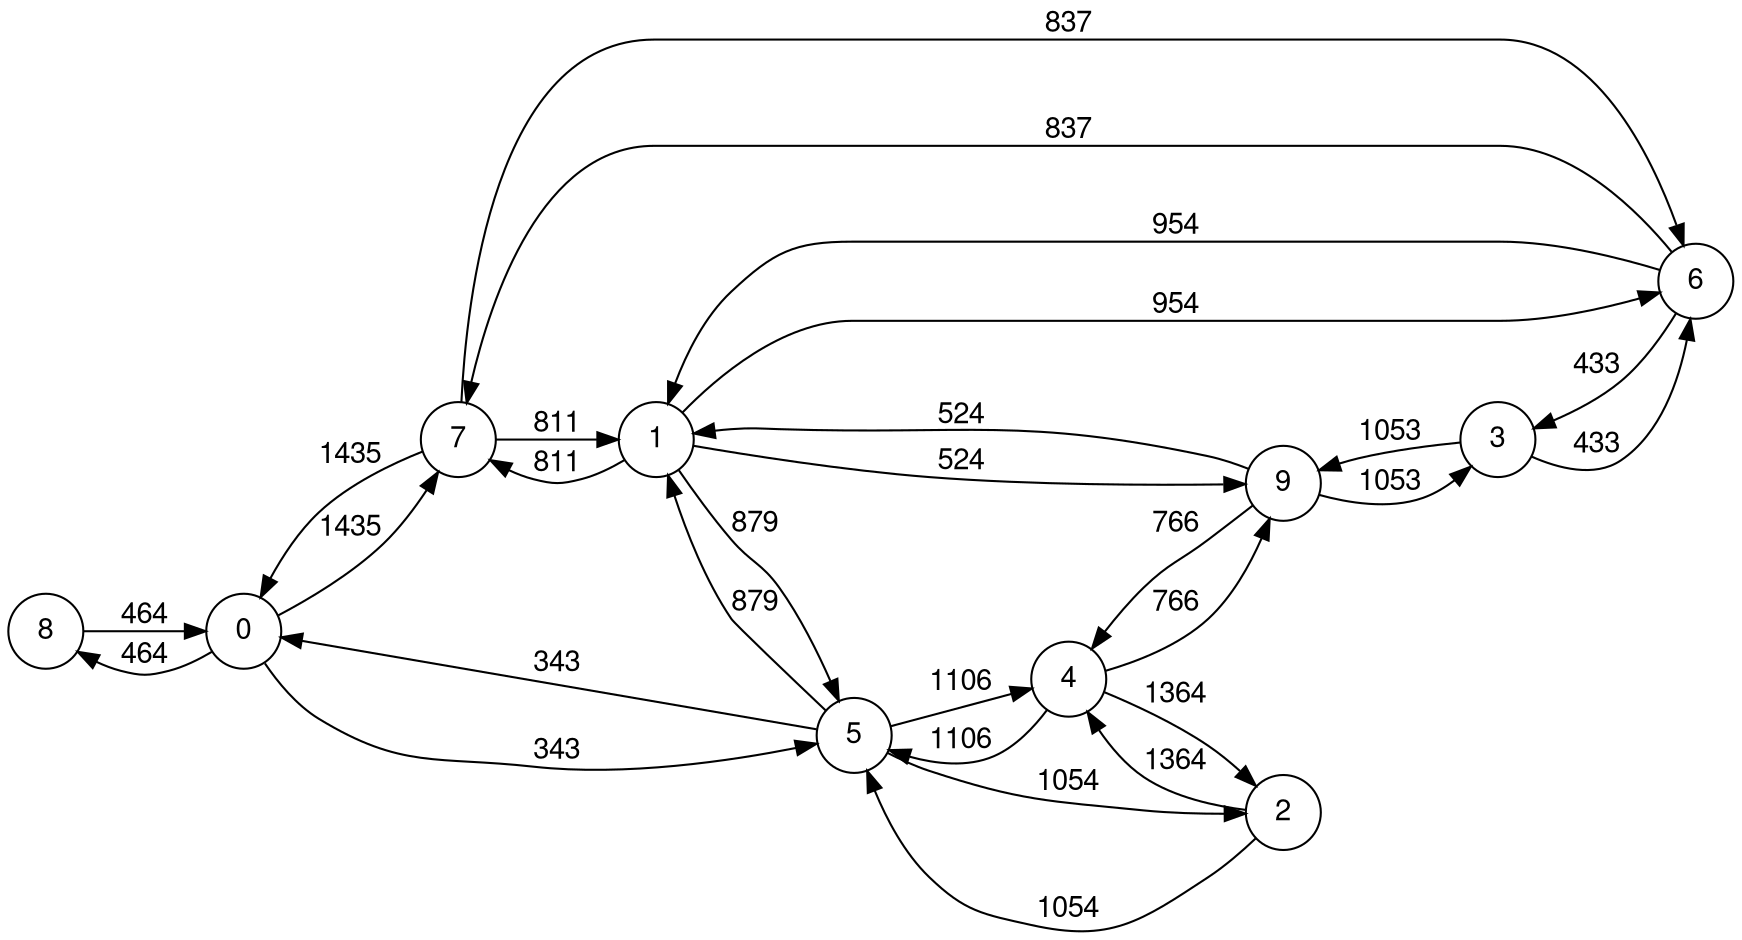 digraph finite_state_machine {
  fontname="Helvetica,Arial,sans-serif"
  node [fontname="Helvetica,Arial,sans-serif"]
  edge [fontname="Helvetica,Arial,sans-serif"]
  rankdir=LR;
  node [shape = circle];
  8 -> 0 [ label = "464" ];
  0 -> 5 [ label = "343" ];
  0 -> 8 [ label = "464" ];
  0 -> 7 [ label = "1435" ];
  2 -> 5 [ label = "1054" ];
  2 -> 4 [ label = "1364" ];
  4 -> 2 [ label = "1364" ];
  4 -> 5 [ label = "1106" ];
  4 -> 9 [ label = "766" ];
  3 -> 6 [ label = "433" ];
  3 -> 9 [ label = "1053" ];
  6 -> 7 [ label = "837" ];
  6 -> 3 [ label = "433" ];
  6 -> 1 [ label = "954" ];
  5 -> 2 [ label = "1054" ];
  5 -> 0 [ label = "343" ];
  5 -> 4 [ label = "1106" ];
  5 -> 1 [ label = "879" ];
  7 -> 0 [ label = "1435" ];
  7 -> 6 [ label = "837" ];
  7 -> 1 [ label = "811" ];
  1 -> 6 [ label = "954" ];
  1 -> 5 [ label = "879" ];
  1 -> 7 [ label = "811" ];
  1 -> 9 [ label = "524" ];
  9 -> 4 [ label = "766" ];
  9 -> 3 [ label = "1053" ];
  9 -> 1 [ label = "524" ];
}
